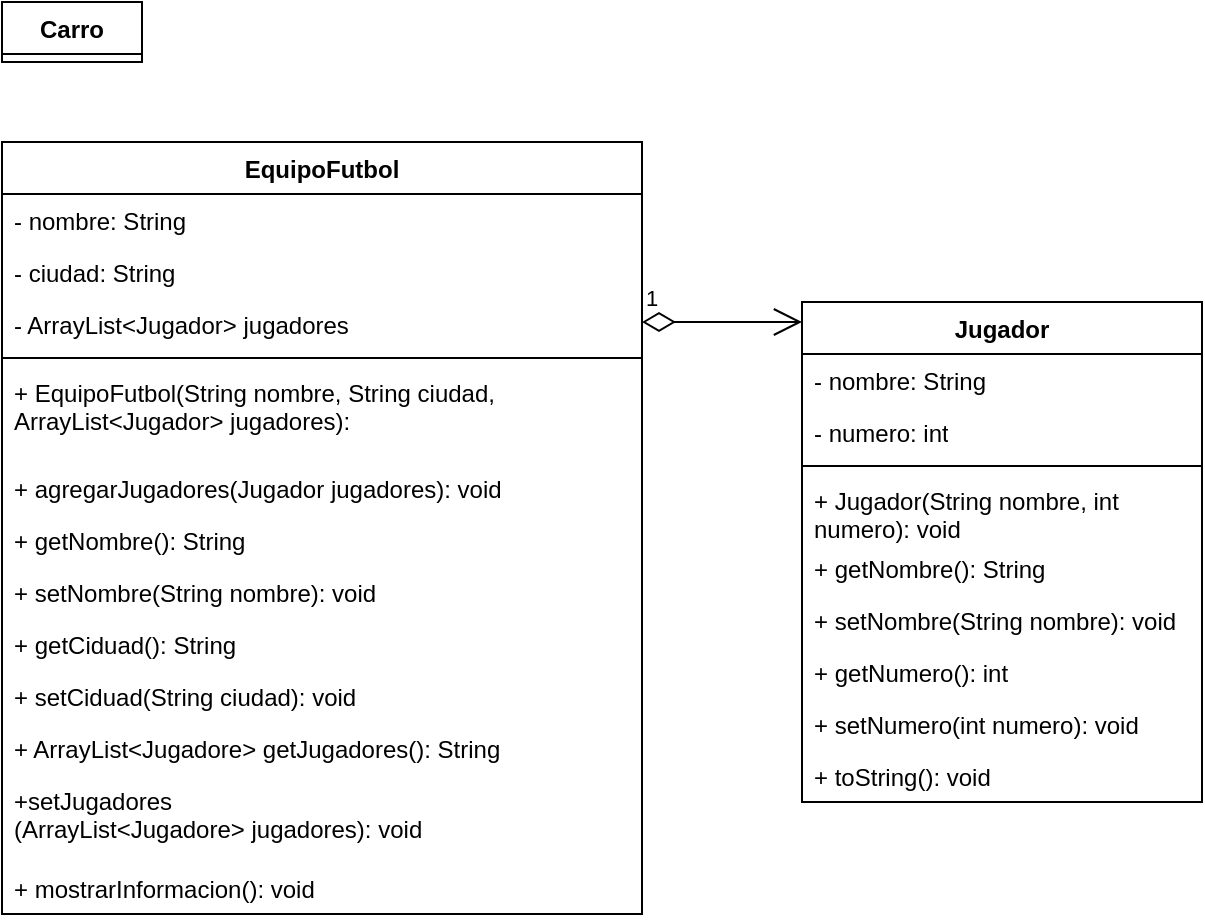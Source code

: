 <mxfile version="21.2.8" type="device">
  <diagram id="C5RBs43oDa-KdzZeNtuy" name="Page-1">
    <mxGraphModel dx="1076" dy="1715" grid="1" gridSize="10" guides="1" tooltips="1" connect="1" arrows="1" fold="1" page="1" pageScale="1" pageWidth="827" pageHeight="1169" math="0" shadow="0">
      <root>
        <mxCell id="WIyWlLk6GJQsqaUBKTNV-0" />
        <mxCell id="WIyWlLk6GJQsqaUBKTNV-1" parent="WIyWlLk6GJQsqaUBKTNV-0" />
        <mxCell id="DOEr1tw8Uoh_m2hsPtKK-0" value="Carro" style="swimlane;fontStyle=1;align=center;verticalAlign=top;childLayout=stackLayout;horizontal=1;startSize=26;horizontalStack=0;resizeParent=1;resizeParentMax=0;resizeLast=0;collapsible=1;marginBottom=0;whiteSpace=wrap;html=1;" parent="WIyWlLk6GJQsqaUBKTNV-1" vertex="1" collapsed="1">
          <mxGeometry x="40" y="-1100" width="70" height="30" as="geometry">
            <mxRectangle x="40" y="-1100" width="320" height="372" as="alternateBounds" />
          </mxGeometry>
        </mxCell>
        <mxCell id="DOEr1tw8Uoh_m2hsPtKK-1" value="- marca:&amp;nbsp; String" style="text;strokeColor=none;fillColor=none;align=left;verticalAlign=top;spacingLeft=4;spacingRight=4;overflow=hidden;rotatable=0;points=[[0,0.5],[1,0.5]];portConstraint=eastwest;whiteSpace=wrap;html=1;" parent="DOEr1tw8Uoh_m2hsPtKK-0" vertex="1">
          <mxGeometry y="26" width="320" height="26" as="geometry" />
        </mxCell>
        <mxCell id="DOEr1tw8Uoh_m2hsPtKK-4" value="- modelo: String" style="text;strokeColor=none;fillColor=none;align=left;verticalAlign=top;spacingLeft=4;spacingRight=4;overflow=hidden;rotatable=0;points=[[0,0.5],[1,0.5]];portConstraint=eastwest;whiteSpace=wrap;html=1;" parent="DOEr1tw8Uoh_m2hsPtKK-0" vertex="1">
          <mxGeometry y="52" width="320" height="26" as="geometry" />
        </mxCell>
        <mxCell id="DOEr1tw8Uoh_m2hsPtKK-5" value="- ano: int" style="text;strokeColor=none;fillColor=none;align=left;verticalAlign=top;spacingLeft=4;spacingRight=4;overflow=hidden;rotatable=0;points=[[0,0.5],[1,0.5]];portConstraint=eastwest;whiteSpace=wrap;html=1;" parent="DOEr1tw8Uoh_m2hsPtKK-0" vertex="1">
          <mxGeometry y="78" width="320" height="26" as="geometry" />
        </mxCell>
        <mxCell id="DOEr1tw8Uoh_m2hsPtKK-18" value="- color: String" style="text;strokeColor=none;fillColor=none;align=left;verticalAlign=top;spacingLeft=4;spacingRight=4;overflow=hidden;rotatable=0;points=[[0,0.5],[1,0.5]];portConstraint=eastwest;whiteSpace=wrap;html=1;" parent="DOEr1tw8Uoh_m2hsPtKK-0" vertex="1">
          <mxGeometry y="104" width="320" height="26" as="geometry" />
        </mxCell>
        <mxCell id="aH8KSxa9kdfrZEjoE_T5-4" value="-&amp;nbsp; acelerar, girar, frenar: boolean" style="text;strokeColor=none;fillColor=none;align=left;verticalAlign=top;spacingLeft=4;spacingRight=4;overflow=hidden;rotatable=0;points=[[0,0.5],[1,0.5]];portConstraint=eastwest;whiteSpace=wrap;html=1;" parent="DOEr1tw8Uoh_m2hsPtKK-0" vertex="1">
          <mxGeometry y="130" width="320" height="26" as="geometry" />
        </mxCell>
        <mxCell id="DOEr1tw8Uoh_m2hsPtKK-2" value="" style="line;strokeWidth=1;fillColor=none;align=left;verticalAlign=middle;spacingTop=-1;spacingLeft=3;spacingRight=3;rotatable=0;labelPosition=right;points=[];portConstraint=eastwest;strokeColor=inherit;" parent="DOEr1tw8Uoh_m2hsPtKK-0" vertex="1">
          <mxGeometry y="156" width="320" height="8" as="geometry" />
        </mxCell>
        <mxCell id="aH8KSxa9kdfrZEjoE_T5-0" value="+ Carro(Strin marca, String modelo, int anio, String color):&amp;nbsp;" style="text;strokeColor=none;fillColor=none;align=left;verticalAlign=top;spacingLeft=4;spacingRight=4;overflow=hidden;rotatable=0;points=[[0,0.5],[1,0.5]];portConstraint=eastwest;whiteSpace=wrap;html=1;" parent="DOEr1tw8Uoh_m2hsPtKK-0" vertex="1">
          <mxGeometry y="164" width="320" height="26" as="geometry" />
        </mxCell>
        <mxCell id="DOEr1tw8Uoh_m2hsPtKK-51" value="+ getAcelerar(): String" style="text;strokeColor=none;fillColor=none;align=left;verticalAlign=top;spacingLeft=4;spacingRight=4;overflow=hidden;rotatable=0;points=[[0,0.5],[1,0.5]];portConstraint=eastwest;whiteSpace=wrap;html=1;" parent="DOEr1tw8Uoh_m2hsPtKK-0" vertex="1">
          <mxGeometry y="190" width="320" height="26" as="geometry" />
        </mxCell>
        <mxCell id="aH8KSxa9kdfrZEjoE_T5-3" value="+ getGirar(): String" style="text;strokeColor=none;fillColor=none;align=left;verticalAlign=top;spacingLeft=4;spacingRight=4;overflow=hidden;rotatable=0;points=[[0,0.5],[1,0.5]];portConstraint=eastwest;whiteSpace=wrap;html=1;" parent="DOEr1tw8Uoh_m2hsPtKK-0" vertex="1">
          <mxGeometry y="216" width="320" height="26" as="geometry" />
        </mxCell>
        <mxCell id="DOEr1tw8Uoh_m2hsPtKK-53" value="+ getFrenar(): String" style="text;strokeColor=none;fillColor=none;align=left;verticalAlign=top;spacingLeft=4;spacingRight=4;overflow=hidden;rotatable=0;points=[[0,0.5],[1,0.5]];portConstraint=eastwest;whiteSpace=wrap;html=1;" parent="DOEr1tw8Uoh_m2hsPtKK-0" vertex="1">
          <mxGeometry y="242" width="320" height="26" as="geometry" />
        </mxCell>
        <mxCell id="aH8KSxa9kdfrZEjoE_T5-1" value="+ setAcelerar(String acelerar): void" style="text;strokeColor=none;fillColor=none;align=left;verticalAlign=top;spacingLeft=4;spacingRight=4;overflow=hidden;rotatable=0;points=[[0,0.5],[1,0.5]];portConstraint=eastwest;whiteSpace=wrap;html=1;" parent="DOEr1tw8Uoh_m2hsPtKK-0" vertex="1">
          <mxGeometry y="268" width="320" height="26" as="geometry" />
        </mxCell>
        <mxCell id="DOEr1tw8Uoh_m2hsPtKK-54" value="+ setGirar(boonlean direccion): void" style="text;strokeColor=none;fillColor=none;align=left;verticalAlign=top;spacingLeft=4;spacingRight=4;overflow=hidden;rotatable=0;points=[[0,0.5],[1,0.5]];portConstraint=eastwest;whiteSpace=wrap;html=1;" parent="DOEr1tw8Uoh_m2hsPtKK-0" vertex="1">
          <mxGeometry y="294" width="320" height="26" as="geometry" />
        </mxCell>
        <mxCell id="aH8KSxa9kdfrZEjoE_T5-2" value="+ setFrenar(String frenar): void" style="text;strokeColor=none;fillColor=none;align=left;verticalAlign=top;spacingLeft=4;spacingRight=4;overflow=hidden;rotatable=0;points=[[0,0.5],[1,0.5]];portConstraint=eastwest;whiteSpace=wrap;html=1;" parent="DOEr1tw8Uoh_m2hsPtKK-0" vertex="1">
          <mxGeometry y="320" width="320" height="26" as="geometry" />
        </mxCell>
        <mxCell id="DOEr1tw8Uoh_m2hsPtKK-50" value="+ mostrarInformacion(): void&amp;nbsp;" style="text;strokeColor=none;fillColor=none;align=left;verticalAlign=top;spacingLeft=4;spacingRight=4;overflow=hidden;rotatable=0;points=[[0,0.5],[1,0.5]];portConstraint=eastwest;whiteSpace=wrap;html=1;" parent="DOEr1tw8Uoh_m2hsPtKK-0" vertex="1">
          <mxGeometry y="346" width="320" height="26" as="geometry" />
        </mxCell>
        <mxCell id="xXzwjt0GoqEL1r2-dTlH-0" value="EquipoFutbol" style="swimlane;fontStyle=1;align=center;verticalAlign=top;childLayout=stackLayout;horizontal=1;startSize=26;horizontalStack=0;resizeParent=1;resizeParentMax=0;resizeLast=0;collapsible=1;marginBottom=0;whiteSpace=wrap;html=1;" vertex="1" parent="WIyWlLk6GJQsqaUBKTNV-1">
          <mxGeometry x="40" y="-1030" width="320" height="386" as="geometry">
            <mxRectangle x="40" y="-1040" width="120" height="30" as="alternateBounds" />
          </mxGeometry>
        </mxCell>
        <mxCell id="xXzwjt0GoqEL1r2-dTlH-1" value="- nombre: String" style="text;strokeColor=none;fillColor=none;align=left;verticalAlign=top;spacingLeft=4;spacingRight=4;overflow=hidden;rotatable=0;points=[[0,0.5],[1,0.5]];portConstraint=eastwest;whiteSpace=wrap;html=1;" vertex="1" parent="xXzwjt0GoqEL1r2-dTlH-0">
          <mxGeometry y="26" width="320" height="26" as="geometry" />
        </mxCell>
        <mxCell id="xXzwjt0GoqEL1r2-dTlH-4" value="- ciudad: String" style="text;strokeColor=none;fillColor=none;align=left;verticalAlign=top;spacingLeft=4;spacingRight=4;overflow=hidden;rotatable=0;points=[[0,0.5],[1,0.5]];portConstraint=eastwest;whiteSpace=wrap;html=1;" vertex="1" parent="xXzwjt0GoqEL1r2-dTlH-0">
          <mxGeometry y="52" width="320" height="26" as="geometry" />
        </mxCell>
        <mxCell id="xXzwjt0GoqEL1r2-dTlH-5" value="- ArrayList&amp;lt;Jugador&amp;gt; jugadores" style="text;strokeColor=none;fillColor=none;align=left;verticalAlign=top;spacingLeft=4;spacingRight=4;overflow=hidden;rotatable=0;points=[[0,0.5],[1,0.5]];portConstraint=eastwest;whiteSpace=wrap;html=1;" vertex="1" parent="xXzwjt0GoqEL1r2-dTlH-0">
          <mxGeometry y="78" width="320" height="26" as="geometry" />
        </mxCell>
        <mxCell id="xXzwjt0GoqEL1r2-dTlH-2" value="" style="line;strokeWidth=1;fillColor=none;align=left;verticalAlign=middle;spacingTop=-1;spacingLeft=3;spacingRight=3;rotatable=0;labelPosition=right;points=[];portConstraint=eastwest;strokeColor=inherit;" vertex="1" parent="xXzwjt0GoqEL1r2-dTlH-0">
          <mxGeometry y="104" width="320" height="8" as="geometry" />
        </mxCell>
        <mxCell id="xXzwjt0GoqEL1r2-dTlH-3" value="+ EquipoFutbol(String nombre, String ciudad, ArrayList&amp;lt;Jugador&amp;gt; jugadores):&amp;nbsp;" style="text;strokeColor=none;fillColor=none;align=left;verticalAlign=top;spacingLeft=4;spacingRight=4;overflow=hidden;rotatable=0;points=[[0,0.5],[1,0.5]];portConstraint=eastwest;whiteSpace=wrap;html=1;" vertex="1" parent="xXzwjt0GoqEL1r2-dTlH-0">
          <mxGeometry y="112" width="320" height="48" as="geometry" />
        </mxCell>
        <mxCell id="xXzwjt0GoqEL1r2-dTlH-7" value="+ agregarJugadores(Jugador jugadores): void" style="text;strokeColor=none;fillColor=none;align=left;verticalAlign=top;spacingLeft=4;spacingRight=4;overflow=hidden;rotatable=0;points=[[0,0.5],[1,0.5]];portConstraint=eastwest;whiteSpace=wrap;html=1;" vertex="1" parent="xXzwjt0GoqEL1r2-dTlH-0">
          <mxGeometry y="160" width="320" height="26" as="geometry" />
        </mxCell>
        <mxCell id="xXzwjt0GoqEL1r2-dTlH-8" value="+ getNombre(): String" style="text;strokeColor=none;fillColor=none;align=left;verticalAlign=top;spacingLeft=4;spacingRight=4;overflow=hidden;rotatable=0;points=[[0,0.5],[1,0.5]];portConstraint=eastwest;whiteSpace=wrap;html=1;" vertex="1" parent="xXzwjt0GoqEL1r2-dTlH-0">
          <mxGeometry y="186" width="320" height="26" as="geometry" />
        </mxCell>
        <mxCell id="xXzwjt0GoqEL1r2-dTlH-10" value="+ setNombre(String nombre): void" style="text;strokeColor=none;fillColor=none;align=left;verticalAlign=top;spacingLeft=4;spacingRight=4;overflow=hidden;rotatable=0;points=[[0,0.5],[1,0.5]];portConstraint=eastwest;whiteSpace=wrap;html=1;" vertex="1" parent="xXzwjt0GoqEL1r2-dTlH-0">
          <mxGeometry y="212" width="320" height="26" as="geometry" />
        </mxCell>
        <mxCell id="xXzwjt0GoqEL1r2-dTlH-11" value="+ getCiduad(): String" style="text;strokeColor=none;fillColor=none;align=left;verticalAlign=top;spacingLeft=4;spacingRight=4;overflow=hidden;rotatable=0;points=[[0,0.5],[1,0.5]];portConstraint=eastwest;whiteSpace=wrap;html=1;" vertex="1" parent="xXzwjt0GoqEL1r2-dTlH-0">
          <mxGeometry y="238" width="320" height="26" as="geometry" />
        </mxCell>
        <mxCell id="xXzwjt0GoqEL1r2-dTlH-13" value="+ setCiduad(String ciudad): void" style="text;strokeColor=none;fillColor=none;align=left;verticalAlign=top;spacingLeft=4;spacingRight=4;overflow=hidden;rotatable=0;points=[[0,0.5],[1,0.5]];portConstraint=eastwest;whiteSpace=wrap;html=1;" vertex="1" parent="xXzwjt0GoqEL1r2-dTlH-0">
          <mxGeometry y="264" width="320" height="26" as="geometry" />
        </mxCell>
        <mxCell id="xXzwjt0GoqEL1r2-dTlH-12" value="+ ArrayList&amp;lt;Jugadore&amp;gt; getJugadores(): String" style="text;strokeColor=none;fillColor=none;align=left;verticalAlign=top;spacingLeft=4;spacingRight=4;overflow=hidden;rotatable=0;points=[[0,0.5],[1,0.5]];portConstraint=eastwest;whiteSpace=wrap;html=1;" vertex="1" parent="xXzwjt0GoqEL1r2-dTlH-0">
          <mxGeometry y="290" width="320" height="26" as="geometry" />
        </mxCell>
        <mxCell id="xXzwjt0GoqEL1r2-dTlH-14" value="+setJugadores&amp;nbsp;&lt;br&gt;(ArrayList&amp;lt;Jugadore&amp;gt; jugadores): void" style="text;strokeColor=none;fillColor=none;align=left;verticalAlign=top;spacingLeft=4;spacingRight=4;overflow=hidden;rotatable=0;points=[[0,0.5],[1,0.5]];portConstraint=eastwest;whiteSpace=wrap;html=1;" vertex="1" parent="xXzwjt0GoqEL1r2-dTlH-0">
          <mxGeometry y="316" width="320" height="44" as="geometry" />
        </mxCell>
        <mxCell id="xXzwjt0GoqEL1r2-dTlH-9" value="+ mostrarInformacion(): void" style="text;strokeColor=none;fillColor=none;align=left;verticalAlign=top;spacingLeft=4;spacingRight=4;overflow=hidden;rotatable=0;points=[[0,0.5],[1,0.5]];portConstraint=eastwest;whiteSpace=wrap;html=1;" vertex="1" parent="xXzwjt0GoqEL1r2-dTlH-0">
          <mxGeometry y="360" width="320" height="26" as="geometry" />
        </mxCell>
        <mxCell id="xXzwjt0GoqEL1r2-dTlH-15" value="1" style="endArrow=open;html=1;endSize=12;startArrow=diamondThin;startSize=14;startFill=0;edgeStyle=orthogonalEdgeStyle;align=left;verticalAlign=bottom;rounded=0;" edge="1" parent="WIyWlLk6GJQsqaUBKTNV-1">
          <mxGeometry x="-1" y="3" relative="1" as="geometry">
            <mxPoint x="360" y="-940" as="sourcePoint" />
            <mxPoint x="440" y="-940" as="targetPoint" />
          </mxGeometry>
        </mxCell>
        <mxCell id="xXzwjt0GoqEL1r2-dTlH-17" value="Jugador" style="swimlane;fontStyle=1;align=center;verticalAlign=top;childLayout=stackLayout;horizontal=1;startSize=26;horizontalStack=0;resizeParent=1;resizeParentMax=0;resizeLast=0;collapsible=1;marginBottom=0;whiteSpace=wrap;html=1;" vertex="1" parent="WIyWlLk6GJQsqaUBKTNV-1">
          <mxGeometry x="440" y="-950" width="200" height="250" as="geometry" />
        </mxCell>
        <mxCell id="xXzwjt0GoqEL1r2-dTlH-18" value="- nombre: String" style="text;strokeColor=none;fillColor=none;align=left;verticalAlign=top;spacingLeft=4;spacingRight=4;overflow=hidden;rotatable=0;points=[[0,0.5],[1,0.5]];portConstraint=eastwest;whiteSpace=wrap;html=1;" vertex="1" parent="xXzwjt0GoqEL1r2-dTlH-17">
          <mxGeometry y="26" width="200" height="26" as="geometry" />
        </mxCell>
        <mxCell id="xXzwjt0GoqEL1r2-dTlH-22" value="- numero: int" style="text;strokeColor=none;fillColor=none;align=left;verticalAlign=top;spacingLeft=4;spacingRight=4;overflow=hidden;rotatable=0;points=[[0,0.5],[1,0.5]];portConstraint=eastwest;whiteSpace=wrap;html=1;" vertex="1" parent="xXzwjt0GoqEL1r2-dTlH-17">
          <mxGeometry y="52" width="200" height="26" as="geometry" />
        </mxCell>
        <mxCell id="xXzwjt0GoqEL1r2-dTlH-19" value="" style="line;strokeWidth=1;fillColor=none;align=left;verticalAlign=middle;spacingTop=-1;spacingLeft=3;spacingRight=3;rotatable=0;labelPosition=right;points=[];portConstraint=eastwest;strokeColor=inherit;" vertex="1" parent="xXzwjt0GoqEL1r2-dTlH-17">
          <mxGeometry y="78" width="200" height="8" as="geometry" />
        </mxCell>
        <mxCell id="xXzwjt0GoqEL1r2-dTlH-20" value="+ Jugador(String nombre, int numero): void" style="text;strokeColor=none;fillColor=none;align=left;verticalAlign=top;spacingLeft=4;spacingRight=4;overflow=hidden;rotatable=0;points=[[0,0.5],[1,0.5]];portConstraint=eastwest;whiteSpace=wrap;html=1;" vertex="1" parent="xXzwjt0GoqEL1r2-dTlH-17">
          <mxGeometry y="86" width="200" height="34" as="geometry" />
        </mxCell>
        <mxCell id="xXzwjt0GoqEL1r2-dTlH-23" value="+ getNombre(): String" style="text;strokeColor=none;fillColor=none;align=left;verticalAlign=top;spacingLeft=4;spacingRight=4;overflow=hidden;rotatable=0;points=[[0,0.5],[1,0.5]];portConstraint=eastwest;whiteSpace=wrap;html=1;" vertex="1" parent="xXzwjt0GoqEL1r2-dTlH-17">
          <mxGeometry y="120" width="200" height="26" as="geometry" />
        </mxCell>
        <mxCell id="xXzwjt0GoqEL1r2-dTlH-25" value="+ setNombre(String nombre): void" style="text;strokeColor=none;fillColor=none;align=left;verticalAlign=top;spacingLeft=4;spacingRight=4;overflow=hidden;rotatable=0;points=[[0,0.5],[1,0.5]];portConstraint=eastwest;whiteSpace=wrap;html=1;" vertex="1" parent="xXzwjt0GoqEL1r2-dTlH-17">
          <mxGeometry y="146" width="200" height="26" as="geometry" />
        </mxCell>
        <mxCell id="xXzwjt0GoqEL1r2-dTlH-24" value="+ getNumero(): int" style="text;strokeColor=none;fillColor=none;align=left;verticalAlign=top;spacingLeft=4;spacingRight=4;overflow=hidden;rotatable=0;points=[[0,0.5],[1,0.5]];portConstraint=eastwest;whiteSpace=wrap;html=1;" vertex="1" parent="xXzwjt0GoqEL1r2-dTlH-17">
          <mxGeometry y="172" width="200" height="26" as="geometry" />
        </mxCell>
        <mxCell id="xXzwjt0GoqEL1r2-dTlH-27" value="+ setNumero(int numero): void" style="text;strokeColor=none;fillColor=none;align=left;verticalAlign=top;spacingLeft=4;spacingRight=4;overflow=hidden;rotatable=0;points=[[0,0.5],[1,0.5]];portConstraint=eastwest;whiteSpace=wrap;html=1;" vertex="1" parent="xXzwjt0GoqEL1r2-dTlH-17">
          <mxGeometry y="198" width="200" height="26" as="geometry" />
        </mxCell>
        <mxCell id="xXzwjt0GoqEL1r2-dTlH-26" value="+ toString(): void" style="text;strokeColor=none;fillColor=none;align=left;verticalAlign=top;spacingLeft=4;spacingRight=4;overflow=hidden;rotatable=0;points=[[0,0.5],[1,0.5]];portConstraint=eastwest;whiteSpace=wrap;html=1;" vertex="1" parent="xXzwjt0GoqEL1r2-dTlH-17">
          <mxGeometry y="224" width="200" height="26" as="geometry" />
        </mxCell>
      </root>
    </mxGraphModel>
  </diagram>
</mxfile>
